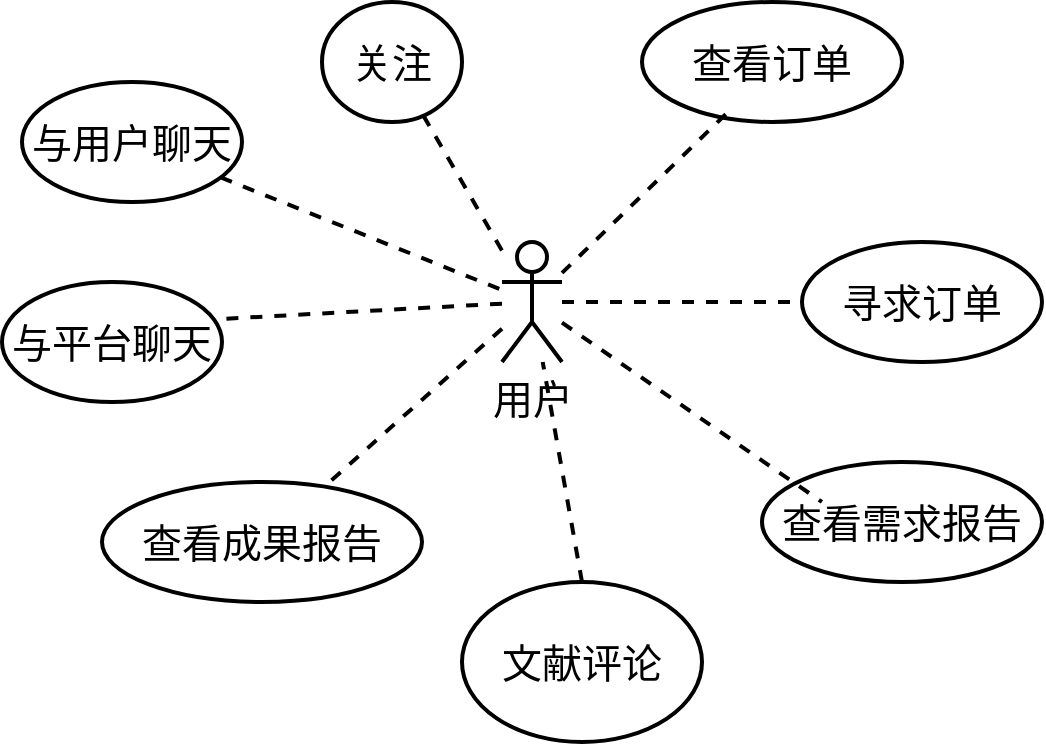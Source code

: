<mxfile version="24.1.0" type="github">
  <diagram name="Page-1" id="c4acf3e9-155e-7222-9cf6-157b1a14988f">
    <mxGraphModel dx="946" dy="673" grid="1" gridSize="10" guides="1" tooltips="1" connect="1" arrows="1" fold="1" page="1" pageScale="1" pageWidth="850" pageHeight="1100" background="none" math="0" shadow="0">
      <root>
        <mxCell id="0" />
        <mxCell id="1" parent="0" />
        <mxCell id="kgqGU4TKHltl0eIKOpX1-1" value="用户" style="shape=umlActor;verticalLabelPosition=bottom;verticalAlign=top;html=1;outlineConnect=0;strokeWidth=2;fontSize=20;" parent="1" vertex="1">
          <mxGeometry x="420" y="360" width="30" height="60" as="geometry" />
        </mxCell>
        <mxCell id="kgqGU4TKHltl0eIKOpX1-2" value="查看订单" style="ellipse;whiteSpace=wrap;html=1;strokeWidth=2;fontSize=20;" parent="1" vertex="1">
          <mxGeometry x="490" y="240" width="130" height="60" as="geometry" />
        </mxCell>
        <mxCell id="kgqGU4TKHltl0eIKOpX1-3" value="寻求订单" style="ellipse;whiteSpace=wrap;html=1;strokeWidth=2;fontSize=20;" parent="1" vertex="1">
          <mxGeometry x="570" y="360" width="120" height="60" as="geometry" />
        </mxCell>
        <mxCell id="kgqGU4TKHltl0eIKOpX1-4" value="查看需求报告" style="ellipse;whiteSpace=wrap;html=1;strokeWidth=2;fontSize=20;" parent="1" vertex="1">
          <mxGeometry x="550" y="470" width="140" height="60" as="geometry" />
        </mxCell>
        <mxCell id="kgqGU4TKHltl0eIKOpX1-5" value="查看成果&lt;span style=&quot;background-color: initial; font-size: 20px;&quot;&gt;报告&lt;/span&gt;" style="ellipse;whiteSpace=wrap;html=1;strokeWidth=2;fontSize=20;" parent="1" vertex="1">
          <mxGeometry x="220" y="480" width="160" height="60" as="geometry" />
        </mxCell>
        <mxCell id="kgqGU4TKHltl0eIKOpX1-6" value="与平台聊天" style="ellipse;whiteSpace=wrap;html=1;strokeWidth=2;fontSize=20;" parent="1" vertex="1">
          <mxGeometry x="170" y="380" width="110" height="60" as="geometry" />
        </mxCell>
        <mxCell id="kgqGU4TKHltl0eIKOpX1-7" value="与用户&lt;span style=&quot;background-color: initial; font-size: 20px;&quot;&gt;聊天&lt;/span&gt;" style="ellipse;whiteSpace=wrap;html=1;strokeWidth=2;fontSize=20;" parent="1" vertex="1">
          <mxGeometry x="180" y="280" width="110" height="60" as="geometry" />
        </mxCell>
        <mxCell id="kgqGU4TKHltl0eIKOpX1-8" value="关注" style="ellipse;whiteSpace=wrap;html=1;strokeWidth=2;fontSize=20;" parent="1" vertex="1">
          <mxGeometry x="330" y="240" width="70" height="60" as="geometry" />
        </mxCell>
        <mxCell id="kgqGU4TKHltl0eIKOpX1-10" value="" style="endArrow=none;dashed=1;html=1;rounded=0;fontSize=20;strokeWidth=2;" parent="1" source="kgqGU4TKHltl0eIKOpX1-8" target="kgqGU4TKHltl0eIKOpX1-1" edge="1">
          <mxGeometry width="50" height="50" relative="1" as="geometry">
            <mxPoint x="400" y="370" as="sourcePoint" />
            <mxPoint x="450" y="320" as="targetPoint" />
          </mxGeometry>
        </mxCell>
        <mxCell id="kgqGU4TKHltl0eIKOpX1-11" value="" style="endArrow=none;dashed=1;html=1;rounded=0;fontSize=20;strokeWidth=2;" parent="1" source="kgqGU4TKHltl0eIKOpX1-7" target="kgqGU4TKHltl0eIKOpX1-1" edge="1">
          <mxGeometry width="50" height="50" relative="1" as="geometry">
            <mxPoint x="310.31" y="340.18" as="sourcePoint" />
            <mxPoint x="349.31" y="407.18" as="targetPoint" />
          </mxGeometry>
        </mxCell>
        <mxCell id="kgqGU4TKHltl0eIKOpX1-12" value="" style="endArrow=none;dashed=1;html=1;rounded=0;entryX=0.964;entryY=0.311;entryDx=0;entryDy=0;entryPerimeter=0;fontSize=20;strokeWidth=2;" parent="1" source="kgqGU4TKHltl0eIKOpX1-1" target="kgqGU4TKHltl0eIKOpX1-6" edge="1">
          <mxGeometry width="50" height="50" relative="1" as="geometry">
            <mxPoint x="400" y="370" as="sourcePoint" />
            <mxPoint x="450" y="320" as="targetPoint" />
          </mxGeometry>
        </mxCell>
        <mxCell id="kgqGU4TKHltl0eIKOpX1-13" value="" style="endArrow=none;dashed=1;html=1;rounded=0;entryX=0.323;entryY=0.933;entryDx=0;entryDy=0;entryPerimeter=0;fontSize=20;strokeWidth=2;" parent="1" source="kgqGU4TKHltl0eIKOpX1-1" target="kgqGU4TKHltl0eIKOpX1-2" edge="1">
          <mxGeometry width="50" height="50" relative="1" as="geometry">
            <mxPoint x="400" y="370" as="sourcePoint" />
            <mxPoint x="450" y="320" as="targetPoint" />
          </mxGeometry>
        </mxCell>
        <mxCell id="kgqGU4TKHltl0eIKOpX1-14" value="" style="endArrow=none;dashed=1;html=1;rounded=0;entryX=0;entryY=0.5;entryDx=0;entryDy=0;fontSize=20;strokeWidth=2;" parent="1" source="kgqGU4TKHltl0eIKOpX1-1" target="kgqGU4TKHltl0eIKOpX1-3" edge="1">
          <mxGeometry width="50" height="50" relative="1" as="geometry">
            <mxPoint x="400" y="370" as="sourcePoint" />
            <mxPoint x="450" y="320" as="targetPoint" />
          </mxGeometry>
        </mxCell>
        <mxCell id="kgqGU4TKHltl0eIKOpX1-15" value="" style="endArrow=none;dashed=1;html=1;rounded=0;fontSize=20;strokeWidth=2;" parent="1" source="kgqGU4TKHltl0eIKOpX1-1" target="kgqGU4TKHltl0eIKOpX1-5" edge="1">
          <mxGeometry width="50" height="50" relative="1" as="geometry">
            <mxPoint x="400" y="370" as="sourcePoint" />
            <mxPoint x="450" y="320" as="targetPoint" />
          </mxGeometry>
        </mxCell>
        <mxCell id="kgqGU4TKHltl0eIKOpX1-16" value="" style="endArrow=none;dashed=1;html=1;rounded=0;entryX=0.214;entryY=0.333;entryDx=0;entryDy=0;entryPerimeter=0;fontSize=20;strokeWidth=2;" parent="1" source="kgqGU4TKHltl0eIKOpX1-1" target="kgqGU4TKHltl0eIKOpX1-4" edge="1">
          <mxGeometry width="50" height="50" relative="1" as="geometry">
            <mxPoint x="400" y="370" as="sourcePoint" />
            <mxPoint x="450" y="320" as="targetPoint" />
          </mxGeometry>
        </mxCell>
        <mxCell id="j1NH4mZqNBVM15FXOfZl-1" value="&lt;font style=&quot;font-size: 20px;&quot;&gt;文献评论&lt;/font&gt;" style="ellipse;whiteSpace=wrap;html=1;strokeWidth=2;" vertex="1" parent="1">
          <mxGeometry x="400" y="530" width="120" height="80" as="geometry" />
        </mxCell>
        <mxCell id="j1NH4mZqNBVM15FXOfZl-2" value="" style="endArrow=none;dashed=1;html=1;rounded=0;exitX=0.5;exitY=0;exitDx=0;exitDy=0;strokeWidth=2;" edge="1" parent="1" source="j1NH4mZqNBVM15FXOfZl-1" target="kgqGU4TKHltl0eIKOpX1-1">
          <mxGeometry width="50" height="50" relative="1" as="geometry">
            <mxPoint x="220" y="660" as="sourcePoint" />
            <mxPoint x="270" y="610" as="targetPoint" />
          </mxGeometry>
        </mxCell>
      </root>
    </mxGraphModel>
  </diagram>
</mxfile>
